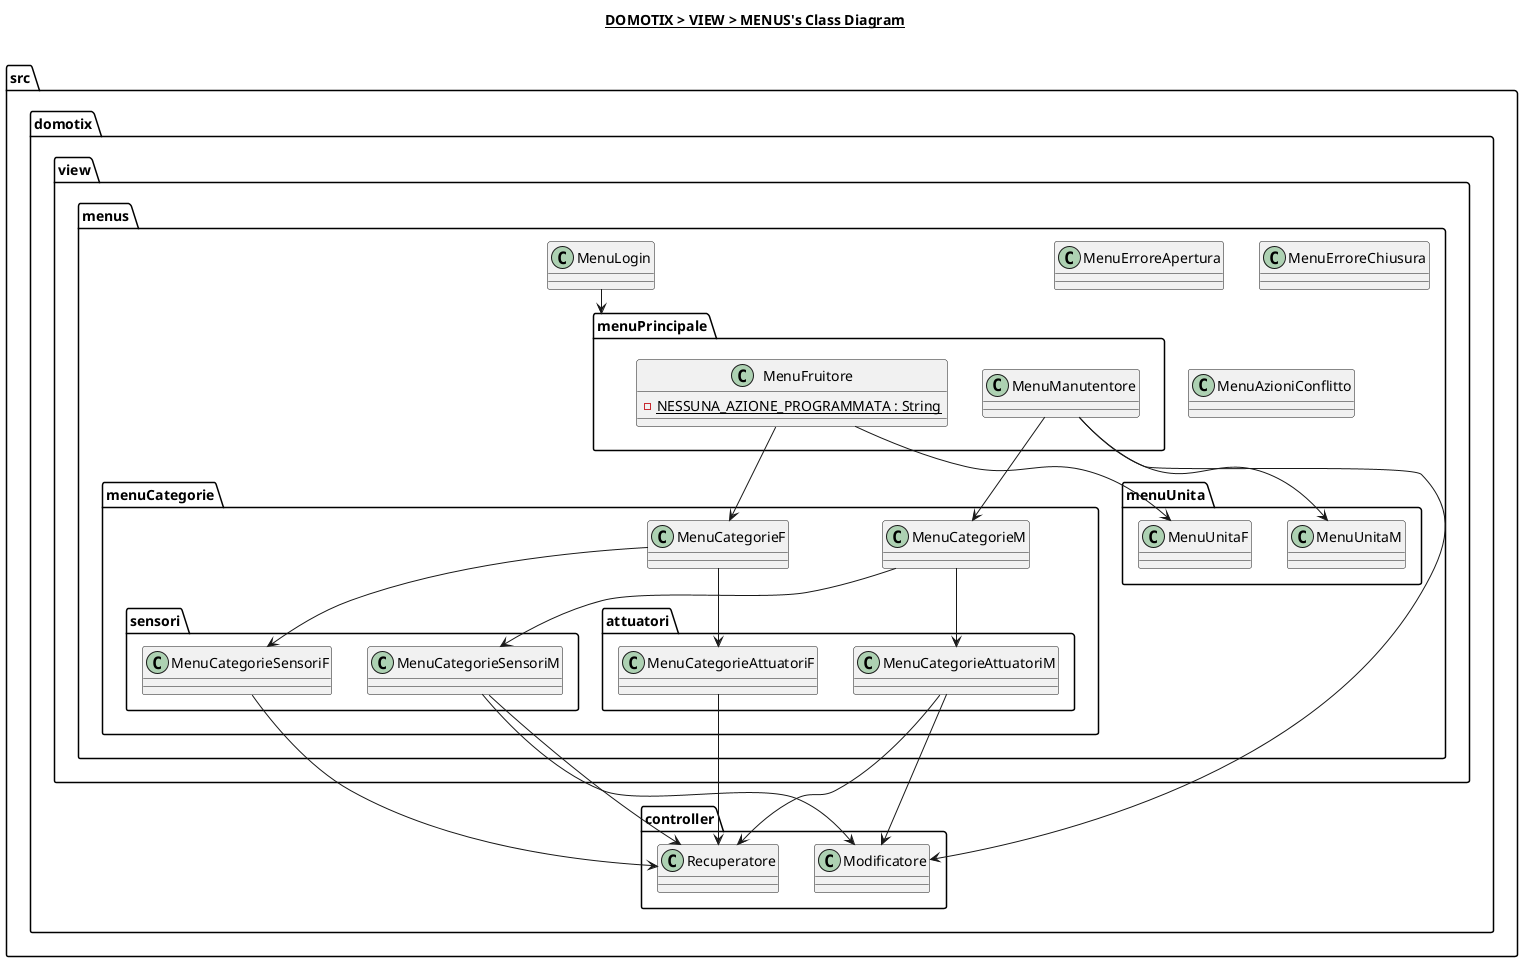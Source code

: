 @startuml

title __DOMOTIX > VIEW > MENUS's Class Diagram__\n

namespace src.domotix.view.menus {
    class src.domotix.view.menus.MenuErroreApertura {
    }

    class src.domotix.view.menus.MenuErroreChiusura {
    }

    class src.domotix.view.menus.MenuAzioniConflitto {
    }

    class src.domotix.view.menus.MenuLogin {
    }

    namespace menuPrincipale {
        class src.domotix.view.menus.menuPrincipale.MenuFruitore {
            {static} - NESSUNA_AZIONE_PROGRAMMATA : String
        }

        class src.domotix.view.menus.menuPrincipale.MenuManutentore {
        }
    }

    namespace menuCategorie {
        class src.domotix.view.menus.menuCategorie.MenuCategorieF {
        }

        class src.domotix.view.menus.menuCategorie.MenuCategorieM {
        }

        namespace sensori {
            class src.domotix.view.menus.menuCategorie.sensori.MenuCategorieSensoriF {
            }

            class src.domotix.view.menus.menuCategorie.sensori.MenuCategorieSensoriM {
            }
        }

        namespace attuatori {
            class src.domotix.view.menus.menuCategorie.attuatori.MenuCategorieAttuatoriF {
            }

            class src.domotix.view.menus.menuCategorie.attuatori.MenuCategorieAttuatoriM {
            }
        }
    }

    namespace menuUnita {
    }
}

src.domotix.view.menus.MenuLogin --> src.domotix.view.menus.menuPrincipale
src.domotix.view.menus.menuPrincipale.MenuManutentore --> src.domotix.view.menus.menuUnita.MenuUnitaM
src.domotix.view.menus.menuPrincipale.MenuFruitore --> src.domotix.view.menus.menuUnita.MenuUnitaF
src.domotix.view.menus.menuPrincipale.MenuManutentore --> src.domotix.view.menus.menuCategorie.MenuCategorieM
src.domotix.view.menus.menuPrincipale.MenuFruitore --> src.domotix.view.menus.menuCategorie.MenuCategorieF
src.domotix.view.menus.menuCategorie.MenuCategorieM --> src.domotix.view.menus.menuCategorie.attuatori.MenuCategorieAttuatoriM
src.domotix.view.menus.menuCategorie.MenuCategorieM --> src.domotix.view.menus.menuCategorie.sensori.MenuCategorieSensoriM
src.domotix.view.menus.menuCategorie.MenuCategorieF --> src.domotix.view.menus.menuCategorie.attuatori.MenuCategorieAttuatoriF
src.domotix.view.menus.menuCategorie.MenuCategorieF --> src.domotix.view.menus.menuCategorie.sensori.MenuCategorieSensoriF

src.domotix.view.menus.menuCategorie.attuatori.MenuCategorieAttuatoriM --> src.domotix.controller.Modificatore
src.domotix.view.menus.menuCategorie.attuatori.MenuCategorieAttuatoriM --> src.domotix.controller.Recuperatore
src.domotix.view.menus.menuCategorie.attuatori.MenuCategorieAttuatoriF --> src.domotix.controller.Recuperatore
src.domotix.view.menus.menuCategorie.sensori.MenuCategorieSensoriM --> src.domotix.controller.Modificatore
src.domotix.view.menus.menuCategorie.sensori.MenuCategorieSensoriM --> src.domotix.controller.Recuperatore
src.domotix.view.menus.menuCategorie.sensori.MenuCategorieSensoriF --> src.domotix.controller.Recuperatore
src.domotix.view.menus.menuPrincipale.MenuManutentore --> src.domotix.controller.Modificatore

@enduml
